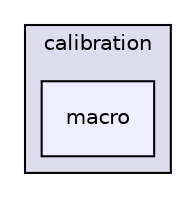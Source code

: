 digraph "/home/travis/build/AliceO2Group/AliceO2/Detectors/TPC/calibration/macro" {
  bgcolor=transparent;
  compound=true
  node [ fontsize="10", fontname="Helvetica"];
  edge [ labelfontsize="10", labelfontname="Helvetica"];
  subgraph clusterdir_4995562033b321477cfe3c34a14a5189 {
    graph [ bgcolor="#ddddee", pencolor="black", label="calibration" fontname="Helvetica", fontsize="10", URL="dir_4995562033b321477cfe3c34a14a5189.html"]
  dir_8e6ea4ae725f1e64afd27f38b65a0c9d [shape=box, label="macro", style="filled", fillcolor="#eeeeff", pencolor="black", URL="dir_8e6ea4ae725f1e64afd27f38b65a0c9d.html"];
  }
}
